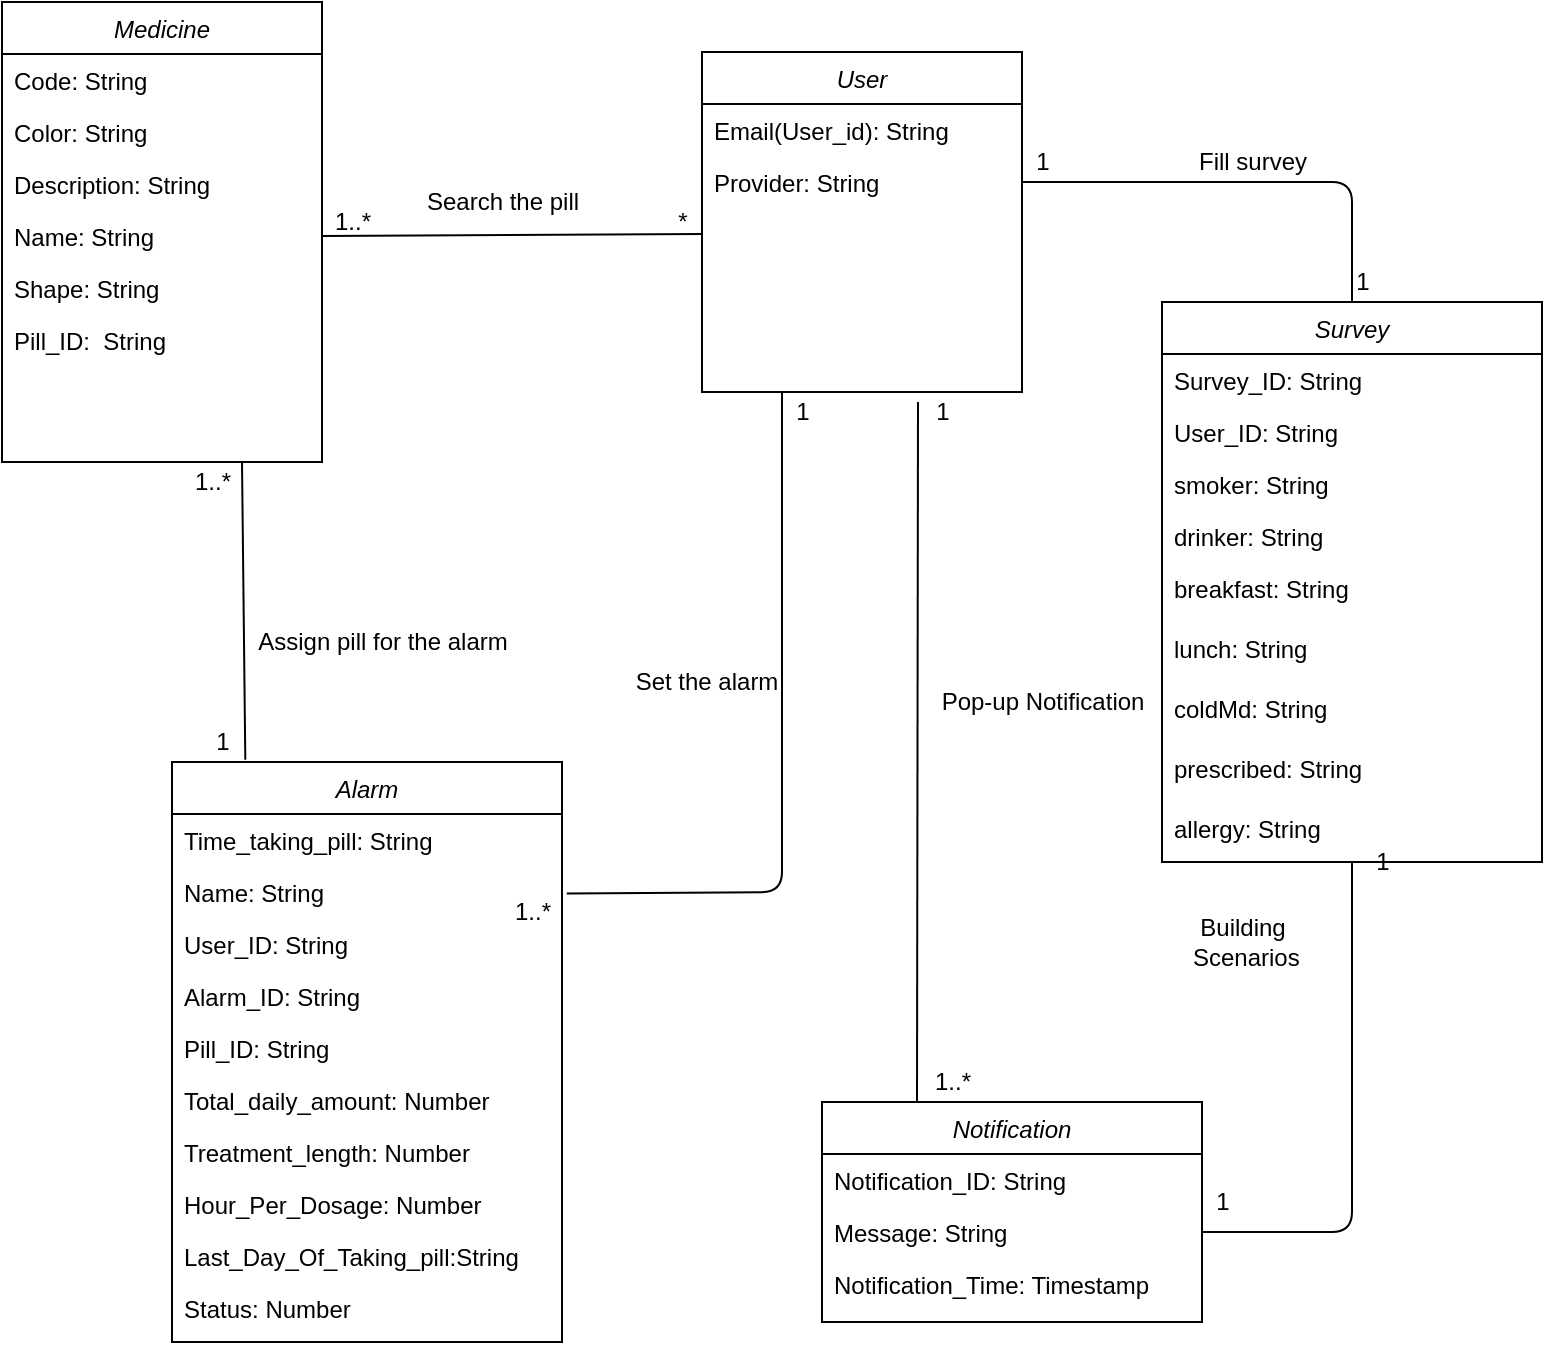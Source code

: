 <mxfile version="14.1.1" type="google"><diagram id="C5RBs43oDa-KdzZeNtuy" name="Page-1"><mxGraphModel dx="1038" dy="580" grid="1" gridSize="10" guides="1" tooltips="1" connect="1" arrows="1" fold="1" page="1" pageScale="1" pageWidth="827" pageHeight="1169" math="0" shadow="0"><root><mxCell id="WIyWlLk6GJQsqaUBKTNV-0"/><mxCell id="WIyWlLk6GJQsqaUBKTNV-1" parent="WIyWlLk6GJQsqaUBKTNV-0"/><mxCell id="zkfFHV4jXpPFQw0GAbJ--0" value="Medicine" style="swimlane;fontStyle=2;align=center;verticalAlign=top;childLayout=stackLayout;horizontal=1;startSize=26;horizontalStack=0;resizeParent=1;resizeLast=0;collapsible=1;marginBottom=0;rounded=0;shadow=0;strokeWidth=1;" parent="WIyWlLk6GJQsqaUBKTNV-1" vertex="1"><mxGeometry x="430" y="210" width="160" height="230" as="geometry"><mxRectangle x="230" y="140" width="160" height="26" as="alternateBounds"/></mxGeometry></mxCell><mxCell id="zkfFHV4jXpPFQw0GAbJ--1" value="Code: String" style="text;align=left;verticalAlign=top;spacingLeft=4;spacingRight=4;overflow=hidden;rotatable=0;points=[[0,0.5],[1,0.5]];portConstraint=eastwest;" parent="zkfFHV4jXpPFQw0GAbJ--0" vertex="1"><mxGeometry y="26" width="160" height="26" as="geometry"/></mxCell><mxCell id="zkfFHV4jXpPFQw0GAbJ--2" value="Color: String" style="text;align=left;verticalAlign=top;spacingLeft=4;spacingRight=4;overflow=hidden;rotatable=0;points=[[0,0.5],[1,0.5]];portConstraint=eastwest;rounded=0;shadow=0;html=0;" parent="zkfFHV4jXpPFQw0GAbJ--0" vertex="1"><mxGeometry y="52" width="160" height="26" as="geometry"/></mxCell><mxCell id="zkfFHV4jXpPFQw0GAbJ--3" value="Description: String" style="text;align=left;verticalAlign=top;spacingLeft=4;spacingRight=4;overflow=hidden;rotatable=0;points=[[0,0.5],[1,0.5]];portConstraint=eastwest;rounded=0;shadow=0;html=0;" parent="zkfFHV4jXpPFQw0GAbJ--0" vertex="1"><mxGeometry y="78" width="160" height="26" as="geometry"/></mxCell><mxCell id="oY1qa0Y29mR_QnGWk6TT-0" value="Name: String" style="text;align=left;verticalAlign=top;spacingLeft=4;spacingRight=4;overflow=hidden;rotatable=0;points=[[0,0.5],[1,0.5]];portConstraint=eastwest;rounded=0;shadow=0;html=0;" parent="zkfFHV4jXpPFQw0GAbJ--0" vertex="1"><mxGeometry y="104" width="160" height="26" as="geometry"/></mxCell><mxCell id="oY1qa0Y29mR_QnGWk6TT-1" value="Shape: String" style="text;align=left;verticalAlign=top;spacingLeft=4;spacingRight=4;overflow=hidden;rotatable=0;points=[[0,0.5],[1,0.5]];portConstraint=eastwest;rounded=0;shadow=0;html=0;" parent="zkfFHV4jXpPFQw0GAbJ--0" vertex="1"><mxGeometry y="130" width="160" height="26" as="geometry"/></mxCell><mxCell id="A2GCY1GiDsrPZanbV2Ox-8" value="Pill_ID:  String" style="text;align=left;verticalAlign=top;spacingLeft=4;spacingRight=4;overflow=hidden;rotatable=0;points=[[0,0.5],[1,0.5]];portConstraint=eastwest;rounded=0;shadow=0;html=0;" parent="zkfFHV4jXpPFQw0GAbJ--0" vertex="1"><mxGeometry y="156" width="160" height="26" as="geometry"/></mxCell><mxCell id="oY1qa0Y29mR_QnGWk6TT-4" value="User" style="swimlane;fontStyle=2;align=center;verticalAlign=top;childLayout=stackLayout;horizontal=1;startSize=26;horizontalStack=0;resizeParent=1;resizeLast=0;collapsible=1;marginBottom=0;rounded=0;shadow=0;strokeWidth=1;" parent="WIyWlLk6GJQsqaUBKTNV-1" vertex="1"><mxGeometry x="780" y="235" width="160" height="170" as="geometry"><mxRectangle x="230" y="140" width="160" height="26" as="alternateBounds"/></mxGeometry></mxCell><mxCell id="oY1qa0Y29mR_QnGWk6TT-5" value="Email(User_id): String" style="text;align=left;verticalAlign=top;spacingLeft=4;spacingRight=4;overflow=hidden;rotatable=0;points=[[0,0.5],[1,0.5]];portConstraint=eastwest;" parent="oY1qa0Y29mR_QnGWk6TT-4" vertex="1"><mxGeometry y="26" width="160" height="26" as="geometry"/></mxCell><mxCell id="oY1qa0Y29mR_QnGWk6TT-6" value="Provider: String" style="text;align=left;verticalAlign=top;spacingLeft=4;spacingRight=4;overflow=hidden;rotatable=0;points=[[0,0.5],[1,0.5]];portConstraint=eastwest;rounded=0;shadow=0;html=0;" parent="oY1qa0Y29mR_QnGWk6TT-4" vertex="1"><mxGeometry y="52" width="160" height="26" as="geometry"/></mxCell><mxCell id="oY1qa0Y29mR_QnGWk6TT-13" value="" style="endArrow=none;html=1;entryX=0;entryY=0.5;entryDx=0;entryDy=0;exitX=1;exitY=0.5;exitDx=0;exitDy=0;" parent="WIyWlLk6GJQsqaUBKTNV-1" source="oY1qa0Y29mR_QnGWk6TT-0" edge="1"><mxGeometry width="50" height="50" relative="1" as="geometry"><mxPoint x="600" y="570" as="sourcePoint"/><mxPoint x="780" y="326" as="targetPoint"/></mxGeometry></mxCell><mxCell id="oY1qa0Y29mR_QnGWk6TT-14" value="1..*" style="text;html=1;align=center;verticalAlign=middle;resizable=0;points=[];autosize=1;" parent="WIyWlLk6GJQsqaUBKTNV-1" vertex="1"><mxGeometry x="590" y="310" width="30" height="20" as="geometry"/></mxCell><mxCell id="oY1qa0Y29mR_QnGWk6TT-15" value="*" style="text;html=1;align=center;verticalAlign=middle;resizable=0;points=[];autosize=1;" parent="WIyWlLk6GJQsqaUBKTNV-1" vertex="1"><mxGeometry x="760" y="310" width="20" height="20" as="geometry"/></mxCell><mxCell id="foWnha6JSb0O_6oF7Y2w-0" value="Alarm" style="swimlane;fontStyle=2;align=center;verticalAlign=top;childLayout=stackLayout;horizontal=1;startSize=26;horizontalStack=0;resizeParent=1;resizeLast=0;collapsible=1;marginBottom=0;rounded=0;shadow=0;strokeWidth=1;" parent="WIyWlLk6GJQsqaUBKTNV-1" vertex="1"><mxGeometry x="515" y="590" width="195" height="290" as="geometry"><mxRectangle x="230" y="140" width="160" height="26" as="alternateBounds"/></mxGeometry></mxCell><mxCell id="foWnha6JSb0O_6oF7Y2w-1" value="Time_taking_pill: String&#10;" style="text;align=left;verticalAlign=top;spacingLeft=4;spacingRight=4;overflow=hidden;rotatable=0;points=[[0,0.5],[1,0.5]];portConstraint=eastwest;" parent="foWnha6JSb0O_6oF7Y2w-0" vertex="1"><mxGeometry y="26" width="195" height="26" as="geometry"/></mxCell><mxCell id="foWnha6JSb0O_6oF7Y2w-4" value="Name: String" style="text;align=left;verticalAlign=top;spacingLeft=4;spacingRight=4;overflow=hidden;rotatable=0;points=[[0,0.5],[1,0.5]];portConstraint=eastwest;rounded=0;shadow=0;html=0;" parent="foWnha6JSb0O_6oF7Y2w-0" vertex="1"><mxGeometry y="52" width="195" height="26" as="geometry"/></mxCell><mxCell id="8SCHwX8P7CEUbXPp1INg-0" value="User_ID: String" style="text;align=left;verticalAlign=top;spacingLeft=4;spacingRight=4;overflow=hidden;rotatable=0;points=[[0,0.5],[1,0.5]];portConstraint=eastwest;rounded=0;shadow=0;html=0;" parent="foWnha6JSb0O_6oF7Y2w-0" vertex="1"><mxGeometry y="78" width="195" height="26" as="geometry"/></mxCell><mxCell id="8SCHwX8P7CEUbXPp1INg-1" value="Alarm_ID: String" style="text;align=left;verticalAlign=top;spacingLeft=4;spacingRight=4;overflow=hidden;rotatable=0;points=[[0,0.5],[1,0.5]];portConstraint=eastwest;rounded=0;shadow=0;html=0;" parent="foWnha6JSb0O_6oF7Y2w-0" vertex="1"><mxGeometry y="104" width="195" height="26" as="geometry"/></mxCell><mxCell id="sjhE4qxjEV1EcdpEuIp4-3" value="Pill_ID: String" style="text;align=left;verticalAlign=top;spacingLeft=4;spacingRight=4;overflow=hidden;rotatable=0;points=[[0,0.5],[1,0.5]];portConstraint=eastwest;rounded=0;shadow=0;html=0;" parent="foWnha6JSb0O_6oF7Y2w-0" vertex="1"><mxGeometry y="130" width="195" height="26" as="geometry"/></mxCell><mxCell id="iNo3F8icNwPEezURyRQA-0" value="Total_daily_amount: Number" style="text;align=left;verticalAlign=top;spacingLeft=4;spacingRight=4;overflow=hidden;rotatable=0;points=[[0,0.5],[1,0.5]];portConstraint=eastwest;" parent="foWnha6JSb0O_6oF7Y2w-0" vertex="1"><mxGeometry y="156" width="195" height="26" as="geometry"/></mxCell><mxCell id="kmTJkHrL-OiXeJlMc688-14" value="Treatment_length: Number" style="text;align=left;verticalAlign=top;spacingLeft=4;spacingRight=4;overflow=hidden;rotatable=0;points=[[0,0.5],[1,0.5]];portConstraint=eastwest;" parent="foWnha6JSb0O_6oF7Y2w-0" vertex="1"><mxGeometry y="182" width="195" height="26" as="geometry"/></mxCell><mxCell id="iNo3F8icNwPEezURyRQA-1" value="Hour_Per_Dosage: Number" style="text;align=left;verticalAlign=top;spacingLeft=4;spacingRight=4;overflow=hidden;rotatable=0;points=[[0,0.5],[1,0.5]];portConstraint=eastwest;" parent="foWnha6JSb0O_6oF7Y2w-0" vertex="1"><mxGeometry y="208" width="195" height="26" as="geometry"/></mxCell><mxCell id="m_uGADkvv0eu2b7ZNuYF-2" value="Last_Day_Of_Taking_pill:String" style="text;align=left;verticalAlign=top;spacingLeft=4;spacingRight=4;overflow=hidden;rotatable=0;points=[[0,0.5],[1,0.5]];portConstraint=eastwest;" parent="foWnha6JSb0O_6oF7Y2w-0" vertex="1"><mxGeometry y="234" width="195" height="26" as="geometry"/></mxCell><mxCell id="m_uGADkvv0eu2b7ZNuYF-4" value="Status: Number" style="text;align=left;verticalAlign=top;spacingLeft=4;spacingRight=4;overflow=hidden;rotatable=0;points=[[0,0.5],[1,0.5]];portConstraint=eastwest;" parent="foWnha6JSb0O_6oF7Y2w-0" vertex="1"><mxGeometry y="260" width="195" height="30" as="geometry"/></mxCell><mxCell id="foWnha6JSb0O_6oF7Y2w-8" value="" style="endArrow=none;html=1;entryX=0.75;entryY=1;entryDx=0;entryDy=0;exitX=0.188;exitY=-0.004;exitDx=0;exitDy=0;exitPerimeter=0;" parent="WIyWlLk6GJQsqaUBKTNV-1" source="foWnha6JSb0O_6oF7Y2w-0" target="zkfFHV4jXpPFQw0GAbJ--0" edge="1"><mxGeometry width="50" height="50" relative="1" as="geometry"><mxPoint x="550" y="580" as="sourcePoint"/><mxPoint x="650" y="520" as="targetPoint"/></mxGeometry></mxCell><mxCell id="foWnha6JSb0O_6oF7Y2w-9" value="1" style="text;html=1;align=center;verticalAlign=middle;resizable=0;points=[];autosize=1;" parent="WIyWlLk6GJQsqaUBKTNV-1" vertex="1"><mxGeometry x="530" y="570" width="20" height="20" as="geometry"/></mxCell><mxCell id="foWnha6JSb0O_6oF7Y2w-11" value="Search the pill" style="text;html=1;align=center;verticalAlign=middle;resizable=0;points=[];autosize=1;" parent="WIyWlLk6GJQsqaUBKTNV-1" vertex="1"><mxGeometry x="635" y="300" width="90" height="20" as="geometry"/></mxCell><mxCell id="foWnha6JSb0O_6oF7Y2w-12" value="Assign pill for the alarm" style="text;html=1;align=center;verticalAlign=middle;resizable=0;points=[];autosize=1;" parent="WIyWlLk6GJQsqaUBKTNV-1" vertex="1"><mxGeometry x="550" y="520" width="140" height="20" as="geometry"/></mxCell><mxCell id="foWnha6JSb0O_6oF7Y2w-13" value="" style="endArrow=none;html=1;entryX=0.25;entryY=1;entryDx=0;entryDy=0;exitX=1.08;exitY=0.04;exitDx=0;exitDy=0;exitPerimeter=0;" parent="WIyWlLk6GJQsqaUBKTNV-1" source="cDA9MJJM71klYZbvlUm0-20" target="oY1qa0Y29mR_QnGWk6TT-4" edge="1"><mxGeometry width="50" height="50" relative="1" as="geometry"><mxPoint x="680" y="655" as="sourcePoint"/><mxPoint x="720" y="570" as="targetPoint"/><Array as="points"><mxPoint x="820" y="655"/></Array></mxGeometry></mxCell><mxCell id="foWnha6JSb0O_6oF7Y2w-14" value="1" style="text;html=1;align=center;verticalAlign=middle;resizable=0;points=[];autosize=1;" parent="WIyWlLk6GJQsqaUBKTNV-1" vertex="1"><mxGeometry x="820" y="405" width="20" height="20" as="geometry"/></mxCell><mxCell id="foWnha6JSb0O_6oF7Y2w-16" value="Set the alarm" style="text;html=1;align=center;verticalAlign=middle;resizable=0;points=[];autosize=1;" parent="WIyWlLk6GJQsqaUBKTNV-1" vertex="1"><mxGeometry x="737" y="540" width="90" height="20" as="geometry"/></mxCell><mxCell id="cDA9MJJM71klYZbvlUm0-19" value="1..*" style="text;html=1;align=center;verticalAlign=middle;resizable=0;points=[];autosize=1;" parent="WIyWlLk6GJQsqaUBKTNV-1" vertex="1"><mxGeometry x="520" y="440" width="30" height="20" as="geometry"/></mxCell><mxCell id="cDA9MJJM71klYZbvlUm0-20" value="1..*" style="text;html=1;align=center;verticalAlign=middle;resizable=0;points=[];autosize=1;" parent="WIyWlLk6GJQsqaUBKTNV-1" vertex="1"><mxGeometry x="680" y="655" width="30" height="20" as="geometry"/></mxCell><mxCell id="cDA9MJJM71klYZbvlUm0-23" value="Notification" style="swimlane;fontStyle=2;align=center;verticalAlign=top;childLayout=stackLayout;horizontal=1;startSize=26;horizontalStack=0;resizeParent=1;resizeLast=0;collapsible=1;marginBottom=0;rounded=0;shadow=0;strokeWidth=1;" parent="WIyWlLk6GJQsqaUBKTNV-1" vertex="1"><mxGeometry x="840" y="760" width="190" height="110" as="geometry"><mxRectangle x="230" y="140" width="160" height="26" as="alternateBounds"/></mxGeometry></mxCell><mxCell id="cDA9MJJM71klYZbvlUm0-24" value="Notification_ID: String" style="text;align=left;verticalAlign=top;spacingLeft=4;spacingRight=4;overflow=hidden;rotatable=0;points=[[0,0.5],[1,0.5]];portConstraint=eastwest;" parent="cDA9MJJM71klYZbvlUm0-23" vertex="1"><mxGeometry y="26" width="190" height="26" as="geometry"/></mxCell><mxCell id="cDA9MJJM71klYZbvlUm0-25" value="Message: String" style="text;align=left;verticalAlign=top;spacingLeft=4;spacingRight=4;overflow=hidden;rotatable=0;points=[[0,0.5],[1,0.5]];portConstraint=eastwest;rounded=0;shadow=0;html=0;" parent="cDA9MJJM71klYZbvlUm0-23" vertex="1"><mxGeometry y="52" width="190" height="26" as="geometry"/></mxCell><mxCell id="cDA9MJJM71klYZbvlUm0-26" value="Notification_Time: Timestamp" style="text;align=left;verticalAlign=top;spacingLeft=4;spacingRight=4;overflow=hidden;rotatable=0;points=[[0,0.5],[1,0.5]];portConstraint=eastwest;rounded=0;shadow=0;html=0;" parent="cDA9MJJM71klYZbvlUm0-23" vertex="1"><mxGeometry y="78" width="190" height="26" as="geometry"/></mxCell><mxCell id="cDA9MJJM71klYZbvlUm0-27" value="" style="endArrow=none;html=1;entryX=0.25;entryY=0;entryDx=0;entryDy=0;" parent="WIyWlLk6GJQsqaUBKTNV-1" target="cDA9MJJM71klYZbvlUm0-23" edge="1"><mxGeometry width="50" height="50" relative="1" as="geometry"><mxPoint x="888" y="410" as="sourcePoint"/><mxPoint x="925" y="490" as="targetPoint"/></mxGeometry></mxCell><mxCell id="cDA9MJJM71klYZbvlUm0-28" value="1" style="text;html=1;align=center;verticalAlign=middle;resizable=0;points=[];autosize=1;" parent="WIyWlLk6GJQsqaUBKTNV-1" vertex="1"><mxGeometry x="890" y="405" width="20" height="20" as="geometry"/></mxCell><mxCell id="cDA9MJJM71klYZbvlUm0-29" value="1..*" style="text;html=1;align=center;verticalAlign=middle;resizable=0;points=[];autosize=1;" parent="WIyWlLk6GJQsqaUBKTNV-1" vertex="1"><mxGeometry x="890" y="740" width="30" height="20" as="geometry"/></mxCell><mxCell id="iNo3F8icNwPEezURyRQA-2" value="Pop-up Notification" style="text;html=1;align=center;verticalAlign=middle;resizable=0;points=[];autosize=1;" parent="WIyWlLk6GJQsqaUBKTNV-1" vertex="1"><mxGeometry x="890" y="550" width="120" height="20" as="geometry"/></mxCell><mxCell id="iNo3F8icNwPEezURyRQA-3" value="Survey" style="swimlane;fontStyle=2;align=center;verticalAlign=top;childLayout=stackLayout;horizontal=1;startSize=26;horizontalStack=0;resizeParent=1;resizeLast=0;collapsible=1;marginBottom=0;rounded=0;shadow=0;strokeWidth=1;" parent="WIyWlLk6GJQsqaUBKTNV-1" vertex="1"><mxGeometry x="1010" y="360" width="190" height="280" as="geometry"><mxRectangle x="230" y="140" width="160" height="26" as="alternateBounds"/></mxGeometry></mxCell><mxCell id="iNo3F8icNwPEezURyRQA-4" value="Survey_ID: String" style="text;align=left;verticalAlign=top;spacingLeft=4;spacingRight=4;overflow=hidden;rotatable=0;points=[[0,0.5],[1,0.5]];portConstraint=eastwest;" parent="iNo3F8icNwPEezURyRQA-3" vertex="1"><mxGeometry y="26" width="190" height="26" as="geometry"/></mxCell><mxCell id="iNo3F8icNwPEezURyRQA-7" value="User_ID: String" style="text;align=left;verticalAlign=top;spacingLeft=4;spacingRight=4;overflow=hidden;rotatable=0;points=[[0,0.5],[1,0.5]];portConstraint=eastwest;rounded=0;shadow=0;html=0;" parent="iNo3F8icNwPEezURyRQA-3" vertex="1"><mxGeometry y="52" width="190" height="26" as="geometry"/></mxCell><mxCell id="iNo3F8icNwPEezURyRQA-5" value="smoker: String" style="text;align=left;verticalAlign=top;spacingLeft=4;spacingRight=4;overflow=hidden;rotatable=0;points=[[0,0.5],[1,0.5]];portConstraint=eastwest;rounded=0;shadow=0;html=0;" parent="iNo3F8icNwPEezURyRQA-3" vertex="1"><mxGeometry y="78" width="190" height="26" as="geometry"/></mxCell><mxCell id="iNo3F8icNwPEezURyRQA-8" value="drinker: String" style="text;align=left;verticalAlign=top;spacingLeft=4;spacingRight=4;overflow=hidden;rotatable=0;points=[[0,0.5],[1,0.5]];portConstraint=eastwest;rounded=0;shadow=0;html=0;" parent="iNo3F8icNwPEezURyRQA-3" vertex="1"><mxGeometry y="104" width="190" height="26" as="geometry"/></mxCell><mxCell id="iNo3F8icNwPEezURyRQA-11" value="breakfast: String" style="text;align=left;verticalAlign=top;spacingLeft=4;spacingRight=4;overflow=hidden;rotatable=0;points=[[0,0.5],[1,0.5]];portConstraint=eastwest;rounded=0;shadow=0;html=0;" parent="iNo3F8icNwPEezURyRQA-3" vertex="1"><mxGeometry y="130" width="190" height="30" as="geometry"/></mxCell><mxCell id="iNo3F8icNwPEezURyRQA-12" value="lunch: String" style="text;align=left;verticalAlign=top;spacingLeft=4;spacingRight=4;overflow=hidden;rotatable=0;points=[[0,0.5],[1,0.5]];portConstraint=eastwest;rounded=0;shadow=0;html=0;" parent="iNo3F8icNwPEezURyRQA-3" vertex="1"><mxGeometry y="160" width="190" height="30" as="geometry"/></mxCell><mxCell id="iNo3F8icNwPEezURyRQA-13" value="coldMd: String" style="text;align=left;verticalAlign=top;spacingLeft=4;spacingRight=4;overflow=hidden;rotatable=0;points=[[0,0.5],[1,0.5]];portConstraint=eastwest;rounded=0;shadow=0;html=0;" parent="iNo3F8icNwPEezURyRQA-3" vertex="1"><mxGeometry y="190" width="190" height="30" as="geometry"/></mxCell><mxCell id="m_uGADkvv0eu2b7ZNuYF-0" value="prescribed: String" style="text;align=left;verticalAlign=top;spacingLeft=4;spacingRight=4;overflow=hidden;rotatable=0;points=[[0,0.5],[1,0.5]];portConstraint=eastwest;rounded=0;shadow=0;html=0;" parent="iNo3F8icNwPEezURyRQA-3" vertex="1"><mxGeometry y="220" width="190" height="30" as="geometry"/></mxCell><mxCell id="m_uGADkvv0eu2b7ZNuYF-1" value="allergy: String" style="text;align=left;verticalAlign=top;spacingLeft=4;spacingRight=4;overflow=hidden;rotatable=0;points=[[0,0.5],[1,0.5]];portConstraint=eastwest;rounded=0;shadow=0;html=0;" parent="iNo3F8icNwPEezURyRQA-3" vertex="1"><mxGeometry y="250" width="190" height="30" as="geometry"/></mxCell><mxCell id="iNo3F8icNwPEezURyRQA-16" value="1" style="text;html=1;align=center;verticalAlign=middle;resizable=0;points=[];autosize=1;" parent="WIyWlLk6GJQsqaUBKTNV-1" vertex="1"><mxGeometry x="1100" y="340" width="20" height="20" as="geometry"/></mxCell><mxCell id="iNo3F8icNwPEezURyRQA-17" value="1" style="text;html=1;align=center;verticalAlign=middle;resizable=0;points=[];autosize=1;" parent="WIyWlLk6GJQsqaUBKTNV-1" vertex="1"><mxGeometry x="940" y="280" width="20" height="20" as="geometry"/></mxCell><mxCell id="iNo3F8icNwPEezURyRQA-18" value="Fill survey" style="text;html=1;align=center;verticalAlign=middle;resizable=0;points=[];autosize=1;" parent="WIyWlLk6GJQsqaUBKTNV-1" vertex="1"><mxGeometry x="1020" y="280" width="70" height="20" as="geometry"/></mxCell><mxCell id="iNo3F8icNwPEezURyRQA-19" value="" style="endArrow=none;html=1;entryX=1;entryY=0.5;entryDx=0;entryDy=0;exitX=0.5;exitY=0;exitDx=0;exitDy=0;" parent="WIyWlLk6GJQsqaUBKTNV-1" source="iNo3F8icNwPEezURyRQA-3" target="oY1qa0Y29mR_QnGWk6TT-6" edge="1"><mxGeometry width="50" height="50" relative="1" as="geometry"><mxPoint x="870" y="569.8" as="sourcePoint"/><mxPoint x="993.2" y="320" as="targetPoint"/><Array as="points"><mxPoint x="1105" y="300"/></Array></mxGeometry></mxCell><mxCell id="iNo3F8icNwPEezURyRQA-20" value="" style="endArrow=none;html=1;entryX=1;entryY=0.5;entryDx=0;entryDy=0;exitX=0.5;exitY=1;exitDx=0;exitDy=0;" parent="WIyWlLk6GJQsqaUBKTNV-1" source="iNo3F8icNwPEezURyRQA-3" target="cDA9MJJM71klYZbvlUm0-25" edge="1"><mxGeometry width="50" height="50" relative="1" as="geometry"><mxPoint x="1115" y="370" as="sourcePoint"/><mxPoint x="950" y="310" as="targetPoint"/><Array as="points"><mxPoint x="1105" y="825"/></Array></mxGeometry></mxCell><mxCell id="iNo3F8icNwPEezURyRQA-21" value="Building&lt;br&gt;&amp;nbsp;Scenarios" style="text;html=1;align=center;verticalAlign=middle;resizable=0;points=[];autosize=1;" parent="WIyWlLk6GJQsqaUBKTNV-1" vertex="1"><mxGeometry x="1015" y="665" width="70" height="30" as="geometry"/></mxCell><mxCell id="iNo3F8icNwPEezURyRQA-22" value="1" style="text;html=1;align=center;verticalAlign=middle;resizable=0;points=[];autosize=1;" parent="WIyWlLk6GJQsqaUBKTNV-1" vertex="1"><mxGeometry x="1030" y="800" width="20" height="20" as="geometry"/></mxCell><mxCell id="iNo3F8icNwPEezURyRQA-23" value="1" style="text;html=1;align=center;verticalAlign=middle;resizable=0;points=[];autosize=1;" parent="WIyWlLk6GJQsqaUBKTNV-1" vertex="1"><mxGeometry x="1110" y="630" width="20" height="20" as="geometry"/></mxCell></root></mxGraphModel></diagram></mxfile>